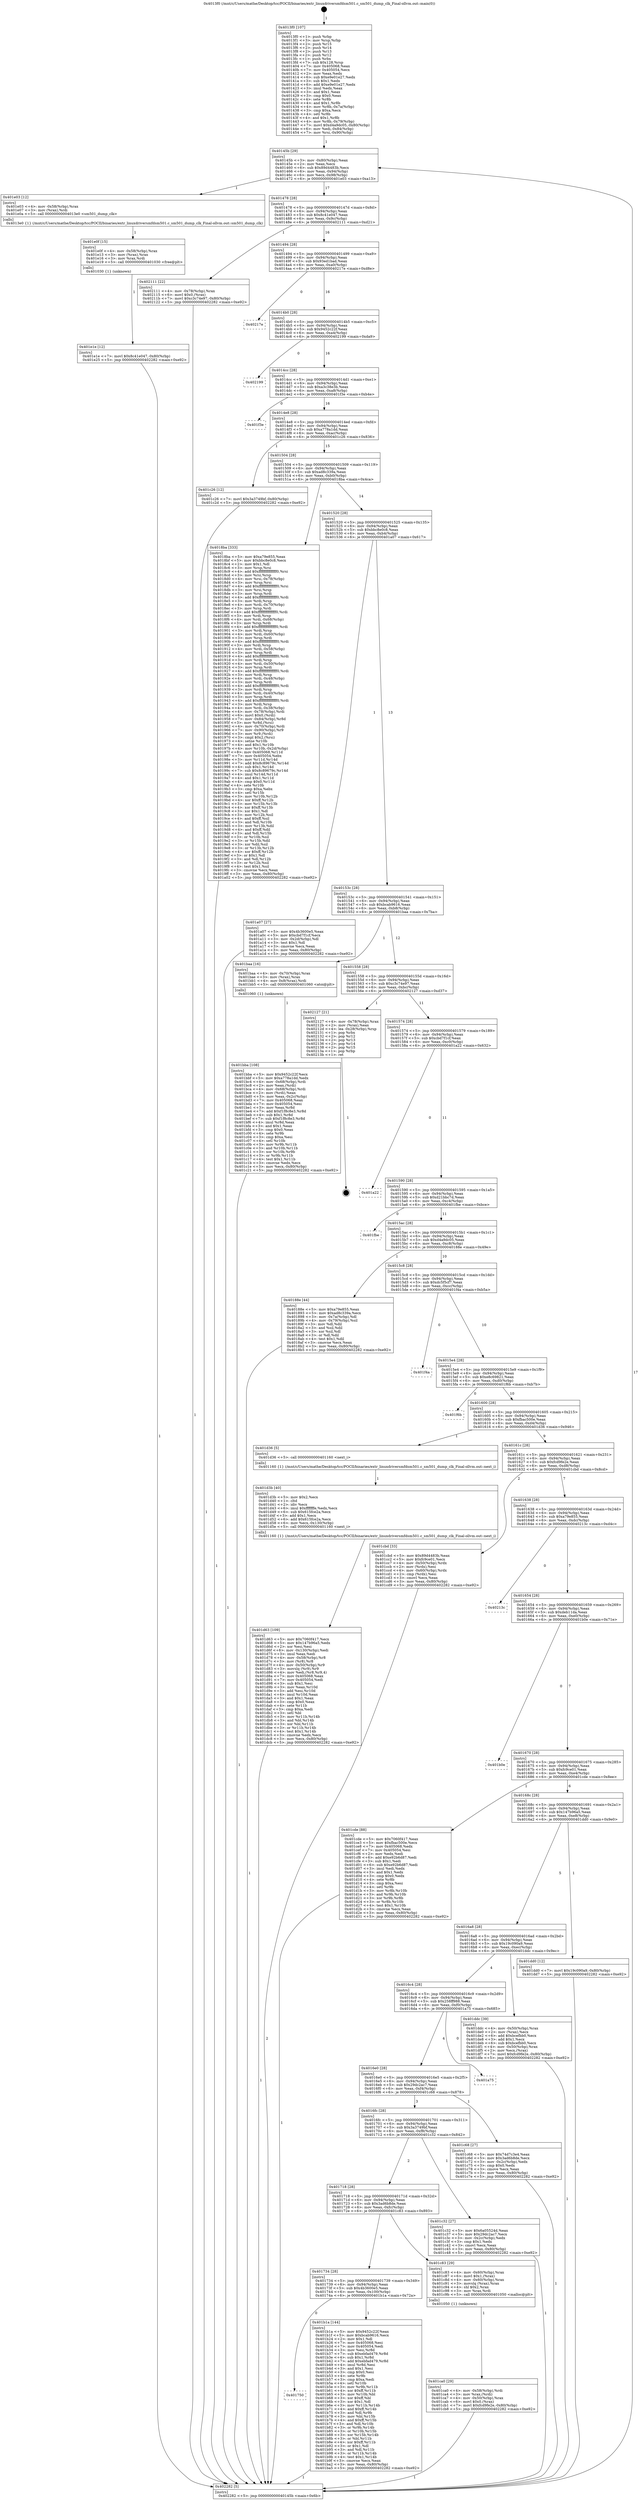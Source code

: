 digraph "0x4013f0" {
  label = "0x4013f0 (/mnt/c/Users/mathe/Desktop/tcc/POCII/binaries/extr_linuxdriversmfdsm501.c_sm501_dump_clk_Final-ollvm.out::main(0))"
  labelloc = "t"
  node[shape=record]

  Entry [label="",width=0.3,height=0.3,shape=circle,fillcolor=black,style=filled]
  "0x40145b" [label="{
     0x40145b [29]\l
     | [instrs]\l
     &nbsp;&nbsp;0x40145b \<+3\>: mov -0x80(%rbp),%eax\l
     &nbsp;&nbsp;0x40145e \<+2\>: mov %eax,%ecx\l
     &nbsp;&nbsp;0x401460 \<+6\>: sub $0x89d4483b,%ecx\l
     &nbsp;&nbsp;0x401466 \<+6\>: mov %eax,-0x94(%rbp)\l
     &nbsp;&nbsp;0x40146c \<+6\>: mov %ecx,-0x98(%rbp)\l
     &nbsp;&nbsp;0x401472 \<+6\>: je 0000000000401e03 \<main+0xa13\>\l
  }"]
  "0x401e03" [label="{
     0x401e03 [12]\l
     | [instrs]\l
     &nbsp;&nbsp;0x401e03 \<+4\>: mov -0x58(%rbp),%rax\l
     &nbsp;&nbsp;0x401e07 \<+3\>: mov (%rax),%rdi\l
     &nbsp;&nbsp;0x401e0a \<+5\>: call 00000000004013e0 \<sm501_dump_clk\>\l
     | [calls]\l
     &nbsp;&nbsp;0x4013e0 \{1\} (/mnt/c/Users/mathe/Desktop/tcc/POCII/binaries/extr_linuxdriversmfdsm501.c_sm501_dump_clk_Final-ollvm.out::sm501_dump_clk)\l
  }"]
  "0x401478" [label="{
     0x401478 [28]\l
     | [instrs]\l
     &nbsp;&nbsp;0x401478 \<+5\>: jmp 000000000040147d \<main+0x8d\>\l
     &nbsp;&nbsp;0x40147d \<+6\>: mov -0x94(%rbp),%eax\l
     &nbsp;&nbsp;0x401483 \<+5\>: sub $0x8c41e047,%eax\l
     &nbsp;&nbsp;0x401488 \<+6\>: mov %eax,-0x9c(%rbp)\l
     &nbsp;&nbsp;0x40148e \<+6\>: je 0000000000402111 \<main+0xd21\>\l
  }"]
  Exit [label="",width=0.3,height=0.3,shape=circle,fillcolor=black,style=filled,peripheries=2]
  "0x402111" [label="{
     0x402111 [22]\l
     | [instrs]\l
     &nbsp;&nbsp;0x402111 \<+4\>: mov -0x78(%rbp),%rax\l
     &nbsp;&nbsp;0x402115 \<+6\>: movl $0x0,(%rax)\l
     &nbsp;&nbsp;0x40211b \<+7\>: movl $0xc3c74e97,-0x80(%rbp)\l
     &nbsp;&nbsp;0x402122 \<+5\>: jmp 0000000000402282 \<main+0xe92\>\l
  }"]
  "0x401494" [label="{
     0x401494 [28]\l
     | [instrs]\l
     &nbsp;&nbsp;0x401494 \<+5\>: jmp 0000000000401499 \<main+0xa9\>\l
     &nbsp;&nbsp;0x401499 \<+6\>: mov -0x94(%rbp),%eax\l
     &nbsp;&nbsp;0x40149f \<+5\>: sub $0x93ed1bad,%eax\l
     &nbsp;&nbsp;0x4014a4 \<+6\>: mov %eax,-0xa0(%rbp)\l
     &nbsp;&nbsp;0x4014aa \<+6\>: je 000000000040217e \<main+0xd8e\>\l
  }"]
  "0x401e1e" [label="{
     0x401e1e [12]\l
     | [instrs]\l
     &nbsp;&nbsp;0x401e1e \<+7\>: movl $0x8c41e047,-0x80(%rbp)\l
     &nbsp;&nbsp;0x401e25 \<+5\>: jmp 0000000000402282 \<main+0xe92\>\l
  }"]
  "0x40217e" [label="{
     0x40217e\l
  }", style=dashed]
  "0x4014b0" [label="{
     0x4014b0 [28]\l
     | [instrs]\l
     &nbsp;&nbsp;0x4014b0 \<+5\>: jmp 00000000004014b5 \<main+0xc5\>\l
     &nbsp;&nbsp;0x4014b5 \<+6\>: mov -0x94(%rbp),%eax\l
     &nbsp;&nbsp;0x4014bb \<+5\>: sub $0x9452c22f,%eax\l
     &nbsp;&nbsp;0x4014c0 \<+6\>: mov %eax,-0xa4(%rbp)\l
     &nbsp;&nbsp;0x4014c6 \<+6\>: je 0000000000402199 \<main+0xda9\>\l
  }"]
  "0x401e0f" [label="{
     0x401e0f [15]\l
     | [instrs]\l
     &nbsp;&nbsp;0x401e0f \<+4\>: mov -0x58(%rbp),%rax\l
     &nbsp;&nbsp;0x401e13 \<+3\>: mov (%rax),%rax\l
     &nbsp;&nbsp;0x401e16 \<+3\>: mov %rax,%rdi\l
     &nbsp;&nbsp;0x401e19 \<+5\>: call 0000000000401030 \<free@plt\>\l
     | [calls]\l
     &nbsp;&nbsp;0x401030 \{1\} (unknown)\l
  }"]
  "0x402199" [label="{
     0x402199\l
  }", style=dashed]
  "0x4014cc" [label="{
     0x4014cc [28]\l
     | [instrs]\l
     &nbsp;&nbsp;0x4014cc \<+5\>: jmp 00000000004014d1 \<main+0xe1\>\l
     &nbsp;&nbsp;0x4014d1 \<+6\>: mov -0x94(%rbp),%eax\l
     &nbsp;&nbsp;0x4014d7 \<+5\>: sub $0xa3c38e3b,%eax\l
     &nbsp;&nbsp;0x4014dc \<+6\>: mov %eax,-0xa8(%rbp)\l
     &nbsp;&nbsp;0x4014e2 \<+6\>: je 0000000000401f3e \<main+0xb4e\>\l
  }"]
  "0x401d63" [label="{
     0x401d63 [109]\l
     | [instrs]\l
     &nbsp;&nbsp;0x401d63 \<+5\>: mov $0x7060f417,%ecx\l
     &nbsp;&nbsp;0x401d68 \<+5\>: mov $0x147b96a5,%edx\l
     &nbsp;&nbsp;0x401d6d \<+2\>: xor %esi,%esi\l
     &nbsp;&nbsp;0x401d6f \<+6\>: mov -0x130(%rbp),%edi\l
     &nbsp;&nbsp;0x401d75 \<+3\>: imul %eax,%edi\l
     &nbsp;&nbsp;0x401d78 \<+4\>: mov -0x58(%rbp),%r8\l
     &nbsp;&nbsp;0x401d7c \<+3\>: mov (%r8),%r8\l
     &nbsp;&nbsp;0x401d7f \<+4\>: mov -0x50(%rbp),%r9\l
     &nbsp;&nbsp;0x401d83 \<+3\>: movslq (%r9),%r9\l
     &nbsp;&nbsp;0x401d86 \<+4\>: mov %edi,(%r8,%r9,4)\l
     &nbsp;&nbsp;0x401d8a \<+7\>: mov 0x405068,%eax\l
     &nbsp;&nbsp;0x401d91 \<+7\>: mov 0x405054,%edi\l
     &nbsp;&nbsp;0x401d98 \<+3\>: sub $0x1,%esi\l
     &nbsp;&nbsp;0x401d9b \<+3\>: mov %eax,%r10d\l
     &nbsp;&nbsp;0x401d9e \<+3\>: add %esi,%r10d\l
     &nbsp;&nbsp;0x401da1 \<+4\>: imul %r10d,%eax\l
     &nbsp;&nbsp;0x401da5 \<+3\>: and $0x1,%eax\l
     &nbsp;&nbsp;0x401da8 \<+3\>: cmp $0x0,%eax\l
     &nbsp;&nbsp;0x401dab \<+4\>: sete %r11b\l
     &nbsp;&nbsp;0x401daf \<+3\>: cmp $0xa,%edi\l
     &nbsp;&nbsp;0x401db2 \<+3\>: setl %bl\l
     &nbsp;&nbsp;0x401db5 \<+3\>: mov %r11b,%r14b\l
     &nbsp;&nbsp;0x401db8 \<+3\>: and %bl,%r14b\l
     &nbsp;&nbsp;0x401dbb \<+3\>: xor %bl,%r11b\l
     &nbsp;&nbsp;0x401dbe \<+3\>: or %r11b,%r14b\l
     &nbsp;&nbsp;0x401dc1 \<+4\>: test $0x1,%r14b\l
     &nbsp;&nbsp;0x401dc5 \<+3\>: cmovne %edx,%ecx\l
     &nbsp;&nbsp;0x401dc8 \<+3\>: mov %ecx,-0x80(%rbp)\l
     &nbsp;&nbsp;0x401dcb \<+5\>: jmp 0000000000402282 \<main+0xe92\>\l
  }"]
  "0x401f3e" [label="{
     0x401f3e\l
  }", style=dashed]
  "0x4014e8" [label="{
     0x4014e8 [28]\l
     | [instrs]\l
     &nbsp;&nbsp;0x4014e8 \<+5\>: jmp 00000000004014ed \<main+0xfd\>\l
     &nbsp;&nbsp;0x4014ed \<+6\>: mov -0x94(%rbp),%eax\l
     &nbsp;&nbsp;0x4014f3 \<+5\>: sub $0xa778a1dd,%eax\l
     &nbsp;&nbsp;0x4014f8 \<+6\>: mov %eax,-0xac(%rbp)\l
     &nbsp;&nbsp;0x4014fe \<+6\>: je 0000000000401c26 \<main+0x836\>\l
  }"]
  "0x401d3b" [label="{
     0x401d3b [40]\l
     | [instrs]\l
     &nbsp;&nbsp;0x401d3b \<+5\>: mov $0x2,%ecx\l
     &nbsp;&nbsp;0x401d40 \<+1\>: cltd\l
     &nbsp;&nbsp;0x401d41 \<+2\>: idiv %ecx\l
     &nbsp;&nbsp;0x401d43 \<+6\>: imul $0xfffffffe,%edx,%ecx\l
     &nbsp;&nbsp;0x401d49 \<+6\>: sub $0x615fce2a,%ecx\l
     &nbsp;&nbsp;0x401d4f \<+3\>: add $0x1,%ecx\l
     &nbsp;&nbsp;0x401d52 \<+6\>: add $0x615fce2a,%ecx\l
     &nbsp;&nbsp;0x401d58 \<+6\>: mov %ecx,-0x130(%rbp)\l
     &nbsp;&nbsp;0x401d5e \<+5\>: call 0000000000401160 \<next_i\>\l
     | [calls]\l
     &nbsp;&nbsp;0x401160 \{1\} (/mnt/c/Users/mathe/Desktop/tcc/POCII/binaries/extr_linuxdriversmfdsm501.c_sm501_dump_clk_Final-ollvm.out::next_i)\l
  }"]
  "0x401c26" [label="{
     0x401c26 [12]\l
     | [instrs]\l
     &nbsp;&nbsp;0x401c26 \<+7\>: movl $0x3a3749bf,-0x80(%rbp)\l
     &nbsp;&nbsp;0x401c2d \<+5\>: jmp 0000000000402282 \<main+0xe92\>\l
  }"]
  "0x401504" [label="{
     0x401504 [28]\l
     | [instrs]\l
     &nbsp;&nbsp;0x401504 \<+5\>: jmp 0000000000401509 \<main+0x119\>\l
     &nbsp;&nbsp;0x401509 \<+6\>: mov -0x94(%rbp),%eax\l
     &nbsp;&nbsp;0x40150f \<+5\>: sub $0xad8c339a,%eax\l
     &nbsp;&nbsp;0x401514 \<+6\>: mov %eax,-0xb0(%rbp)\l
     &nbsp;&nbsp;0x40151a \<+6\>: je 00000000004018ba \<main+0x4ca\>\l
  }"]
  "0x401ca0" [label="{
     0x401ca0 [29]\l
     | [instrs]\l
     &nbsp;&nbsp;0x401ca0 \<+4\>: mov -0x58(%rbp),%rdi\l
     &nbsp;&nbsp;0x401ca4 \<+3\>: mov %rax,(%rdi)\l
     &nbsp;&nbsp;0x401ca7 \<+4\>: mov -0x50(%rbp),%rax\l
     &nbsp;&nbsp;0x401cab \<+6\>: movl $0x0,(%rax)\l
     &nbsp;&nbsp;0x401cb1 \<+7\>: movl $0xfcd9fe2e,-0x80(%rbp)\l
     &nbsp;&nbsp;0x401cb8 \<+5\>: jmp 0000000000402282 \<main+0xe92\>\l
  }"]
  "0x4018ba" [label="{
     0x4018ba [333]\l
     | [instrs]\l
     &nbsp;&nbsp;0x4018ba \<+5\>: mov $0xa79e855,%eax\l
     &nbsp;&nbsp;0x4018bf \<+5\>: mov $0xbbc8e0c8,%ecx\l
     &nbsp;&nbsp;0x4018c4 \<+2\>: mov $0x1,%dl\l
     &nbsp;&nbsp;0x4018c6 \<+3\>: mov %rsp,%rsi\l
     &nbsp;&nbsp;0x4018c9 \<+4\>: add $0xfffffffffffffff0,%rsi\l
     &nbsp;&nbsp;0x4018cd \<+3\>: mov %rsi,%rsp\l
     &nbsp;&nbsp;0x4018d0 \<+4\>: mov %rsi,-0x78(%rbp)\l
     &nbsp;&nbsp;0x4018d4 \<+3\>: mov %rsp,%rsi\l
     &nbsp;&nbsp;0x4018d7 \<+4\>: add $0xfffffffffffffff0,%rsi\l
     &nbsp;&nbsp;0x4018db \<+3\>: mov %rsi,%rsp\l
     &nbsp;&nbsp;0x4018de \<+3\>: mov %rsp,%rdi\l
     &nbsp;&nbsp;0x4018e1 \<+4\>: add $0xfffffffffffffff0,%rdi\l
     &nbsp;&nbsp;0x4018e5 \<+3\>: mov %rdi,%rsp\l
     &nbsp;&nbsp;0x4018e8 \<+4\>: mov %rdi,-0x70(%rbp)\l
     &nbsp;&nbsp;0x4018ec \<+3\>: mov %rsp,%rdi\l
     &nbsp;&nbsp;0x4018ef \<+4\>: add $0xfffffffffffffff0,%rdi\l
     &nbsp;&nbsp;0x4018f3 \<+3\>: mov %rdi,%rsp\l
     &nbsp;&nbsp;0x4018f6 \<+4\>: mov %rdi,-0x68(%rbp)\l
     &nbsp;&nbsp;0x4018fa \<+3\>: mov %rsp,%rdi\l
     &nbsp;&nbsp;0x4018fd \<+4\>: add $0xfffffffffffffff0,%rdi\l
     &nbsp;&nbsp;0x401901 \<+3\>: mov %rdi,%rsp\l
     &nbsp;&nbsp;0x401904 \<+4\>: mov %rdi,-0x60(%rbp)\l
     &nbsp;&nbsp;0x401908 \<+3\>: mov %rsp,%rdi\l
     &nbsp;&nbsp;0x40190b \<+4\>: add $0xfffffffffffffff0,%rdi\l
     &nbsp;&nbsp;0x40190f \<+3\>: mov %rdi,%rsp\l
     &nbsp;&nbsp;0x401912 \<+4\>: mov %rdi,-0x58(%rbp)\l
     &nbsp;&nbsp;0x401916 \<+3\>: mov %rsp,%rdi\l
     &nbsp;&nbsp;0x401919 \<+4\>: add $0xfffffffffffffff0,%rdi\l
     &nbsp;&nbsp;0x40191d \<+3\>: mov %rdi,%rsp\l
     &nbsp;&nbsp;0x401920 \<+4\>: mov %rdi,-0x50(%rbp)\l
     &nbsp;&nbsp;0x401924 \<+3\>: mov %rsp,%rdi\l
     &nbsp;&nbsp;0x401927 \<+4\>: add $0xfffffffffffffff0,%rdi\l
     &nbsp;&nbsp;0x40192b \<+3\>: mov %rdi,%rsp\l
     &nbsp;&nbsp;0x40192e \<+4\>: mov %rdi,-0x48(%rbp)\l
     &nbsp;&nbsp;0x401932 \<+3\>: mov %rsp,%rdi\l
     &nbsp;&nbsp;0x401935 \<+4\>: add $0xfffffffffffffff0,%rdi\l
     &nbsp;&nbsp;0x401939 \<+3\>: mov %rdi,%rsp\l
     &nbsp;&nbsp;0x40193c \<+4\>: mov %rdi,-0x40(%rbp)\l
     &nbsp;&nbsp;0x401940 \<+3\>: mov %rsp,%rdi\l
     &nbsp;&nbsp;0x401943 \<+4\>: add $0xfffffffffffffff0,%rdi\l
     &nbsp;&nbsp;0x401947 \<+3\>: mov %rdi,%rsp\l
     &nbsp;&nbsp;0x40194a \<+4\>: mov %rdi,-0x38(%rbp)\l
     &nbsp;&nbsp;0x40194e \<+4\>: mov -0x78(%rbp),%rdi\l
     &nbsp;&nbsp;0x401952 \<+6\>: movl $0x0,(%rdi)\l
     &nbsp;&nbsp;0x401958 \<+7\>: mov -0x84(%rbp),%r8d\l
     &nbsp;&nbsp;0x40195f \<+3\>: mov %r8d,(%rsi)\l
     &nbsp;&nbsp;0x401962 \<+4\>: mov -0x70(%rbp),%rdi\l
     &nbsp;&nbsp;0x401966 \<+7\>: mov -0x90(%rbp),%r9\l
     &nbsp;&nbsp;0x40196d \<+3\>: mov %r9,(%rdi)\l
     &nbsp;&nbsp;0x401970 \<+3\>: cmpl $0x2,(%rsi)\l
     &nbsp;&nbsp;0x401973 \<+4\>: setne %r10b\l
     &nbsp;&nbsp;0x401977 \<+4\>: and $0x1,%r10b\l
     &nbsp;&nbsp;0x40197b \<+4\>: mov %r10b,-0x2d(%rbp)\l
     &nbsp;&nbsp;0x40197f \<+8\>: mov 0x405068,%r11d\l
     &nbsp;&nbsp;0x401987 \<+7\>: mov 0x405054,%ebx\l
     &nbsp;&nbsp;0x40198e \<+3\>: mov %r11d,%r14d\l
     &nbsp;&nbsp;0x401991 \<+7\>: add $0x8c89679c,%r14d\l
     &nbsp;&nbsp;0x401998 \<+4\>: sub $0x1,%r14d\l
     &nbsp;&nbsp;0x40199c \<+7\>: sub $0x8c89679c,%r14d\l
     &nbsp;&nbsp;0x4019a3 \<+4\>: imul %r14d,%r11d\l
     &nbsp;&nbsp;0x4019a7 \<+4\>: and $0x1,%r11d\l
     &nbsp;&nbsp;0x4019ab \<+4\>: cmp $0x0,%r11d\l
     &nbsp;&nbsp;0x4019af \<+4\>: sete %r10b\l
     &nbsp;&nbsp;0x4019b3 \<+3\>: cmp $0xa,%ebx\l
     &nbsp;&nbsp;0x4019b6 \<+4\>: setl %r15b\l
     &nbsp;&nbsp;0x4019ba \<+3\>: mov %r10b,%r12b\l
     &nbsp;&nbsp;0x4019bd \<+4\>: xor $0xff,%r12b\l
     &nbsp;&nbsp;0x4019c1 \<+3\>: mov %r15b,%r13b\l
     &nbsp;&nbsp;0x4019c4 \<+4\>: xor $0xff,%r13b\l
     &nbsp;&nbsp;0x4019c8 \<+3\>: xor $0x1,%dl\l
     &nbsp;&nbsp;0x4019cb \<+3\>: mov %r12b,%sil\l
     &nbsp;&nbsp;0x4019ce \<+4\>: and $0xff,%sil\l
     &nbsp;&nbsp;0x4019d2 \<+3\>: and %dl,%r10b\l
     &nbsp;&nbsp;0x4019d5 \<+3\>: mov %r13b,%dil\l
     &nbsp;&nbsp;0x4019d8 \<+4\>: and $0xff,%dil\l
     &nbsp;&nbsp;0x4019dc \<+3\>: and %dl,%r15b\l
     &nbsp;&nbsp;0x4019df \<+3\>: or %r10b,%sil\l
     &nbsp;&nbsp;0x4019e2 \<+3\>: or %r15b,%dil\l
     &nbsp;&nbsp;0x4019e5 \<+3\>: xor %dil,%sil\l
     &nbsp;&nbsp;0x4019e8 \<+3\>: or %r13b,%r12b\l
     &nbsp;&nbsp;0x4019eb \<+4\>: xor $0xff,%r12b\l
     &nbsp;&nbsp;0x4019ef \<+3\>: or $0x1,%dl\l
     &nbsp;&nbsp;0x4019f2 \<+3\>: and %dl,%r12b\l
     &nbsp;&nbsp;0x4019f5 \<+3\>: or %r12b,%sil\l
     &nbsp;&nbsp;0x4019f8 \<+4\>: test $0x1,%sil\l
     &nbsp;&nbsp;0x4019fc \<+3\>: cmovne %ecx,%eax\l
     &nbsp;&nbsp;0x4019ff \<+3\>: mov %eax,-0x80(%rbp)\l
     &nbsp;&nbsp;0x401a02 \<+5\>: jmp 0000000000402282 \<main+0xe92\>\l
  }"]
  "0x401520" [label="{
     0x401520 [28]\l
     | [instrs]\l
     &nbsp;&nbsp;0x401520 \<+5\>: jmp 0000000000401525 \<main+0x135\>\l
     &nbsp;&nbsp;0x401525 \<+6\>: mov -0x94(%rbp),%eax\l
     &nbsp;&nbsp;0x40152b \<+5\>: sub $0xbbc8e0c8,%eax\l
     &nbsp;&nbsp;0x401530 \<+6\>: mov %eax,-0xb4(%rbp)\l
     &nbsp;&nbsp;0x401536 \<+6\>: je 0000000000401a07 \<main+0x617\>\l
  }"]
  "0x401bba" [label="{
     0x401bba [108]\l
     | [instrs]\l
     &nbsp;&nbsp;0x401bba \<+5\>: mov $0x9452c22f,%ecx\l
     &nbsp;&nbsp;0x401bbf \<+5\>: mov $0xa778a1dd,%edx\l
     &nbsp;&nbsp;0x401bc4 \<+4\>: mov -0x68(%rbp),%rdi\l
     &nbsp;&nbsp;0x401bc8 \<+2\>: mov %eax,(%rdi)\l
     &nbsp;&nbsp;0x401bca \<+4\>: mov -0x68(%rbp),%rdi\l
     &nbsp;&nbsp;0x401bce \<+2\>: mov (%rdi),%eax\l
     &nbsp;&nbsp;0x401bd0 \<+3\>: mov %eax,-0x2c(%rbp)\l
     &nbsp;&nbsp;0x401bd3 \<+7\>: mov 0x405068,%eax\l
     &nbsp;&nbsp;0x401bda \<+7\>: mov 0x405054,%esi\l
     &nbsp;&nbsp;0x401be1 \<+3\>: mov %eax,%r8d\l
     &nbsp;&nbsp;0x401be4 \<+7\>: add $0xf1f8c8e3,%r8d\l
     &nbsp;&nbsp;0x401beb \<+4\>: sub $0x1,%r8d\l
     &nbsp;&nbsp;0x401bef \<+7\>: sub $0xf1f8c8e3,%r8d\l
     &nbsp;&nbsp;0x401bf6 \<+4\>: imul %r8d,%eax\l
     &nbsp;&nbsp;0x401bfa \<+3\>: and $0x1,%eax\l
     &nbsp;&nbsp;0x401bfd \<+3\>: cmp $0x0,%eax\l
     &nbsp;&nbsp;0x401c00 \<+4\>: sete %r9b\l
     &nbsp;&nbsp;0x401c04 \<+3\>: cmp $0xa,%esi\l
     &nbsp;&nbsp;0x401c07 \<+4\>: setl %r10b\l
     &nbsp;&nbsp;0x401c0b \<+3\>: mov %r9b,%r11b\l
     &nbsp;&nbsp;0x401c0e \<+3\>: and %r10b,%r11b\l
     &nbsp;&nbsp;0x401c11 \<+3\>: xor %r10b,%r9b\l
     &nbsp;&nbsp;0x401c14 \<+3\>: or %r9b,%r11b\l
     &nbsp;&nbsp;0x401c17 \<+4\>: test $0x1,%r11b\l
     &nbsp;&nbsp;0x401c1b \<+3\>: cmovne %edx,%ecx\l
     &nbsp;&nbsp;0x401c1e \<+3\>: mov %ecx,-0x80(%rbp)\l
     &nbsp;&nbsp;0x401c21 \<+5\>: jmp 0000000000402282 \<main+0xe92\>\l
  }"]
  "0x401a07" [label="{
     0x401a07 [27]\l
     | [instrs]\l
     &nbsp;&nbsp;0x401a07 \<+5\>: mov $0x4b3600e5,%eax\l
     &nbsp;&nbsp;0x401a0c \<+5\>: mov $0xcbd7f1cf,%ecx\l
     &nbsp;&nbsp;0x401a11 \<+3\>: mov -0x2d(%rbp),%dl\l
     &nbsp;&nbsp;0x401a14 \<+3\>: test $0x1,%dl\l
     &nbsp;&nbsp;0x401a17 \<+3\>: cmovne %ecx,%eax\l
     &nbsp;&nbsp;0x401a1a \<+3\>: mov %eax,-0x80(%rbp)\l
     &nbsp;&nbsp;0x401a1d \<+5\>: jmp 0000000000402282 \<main+0xe92\>\l
  }"]
  "0x40153c" [label="{
     0x40153c [28]\l
     | [instrs]\l
     &nbsp;&nbsp;0x40153c \<+5\>: jmp 0000000000401541 \<main+0x151\>\l
     &nbsp;&nbsp;0x401541 \<+6\>: mov -0x94(%rbp),%eax\l
     &nbsp;&nbsp;0x401547 \<+5\>: sub $0xbcab9616,%eax\l
     &nbsp;&nbsp;0x40154c \<+6\>: mov %eax,-0xb8(%rbp)\l
     &nbsp;&nbsp;0x401552 \<+6\>: je 0000000000401baa \<main+0x7ba\>\l
  }"]
  "0x401750" [label="{
     0x401750\l
  }", style=dashed]
  "0x401baa" [label="{
     0x401baa [16]\l
     | [instrs]\l
     &nbsp;&nbsp;0x401baa \<+4\>: mov -0x70(%rbp),%rax\l
     &nbsp;&nbsp;0x401bae \<+3\>: mov (%rax),%rax\l
     &nbsp;&nbsp;0x401bb1 \<+4\>: mov 0x8(%rax),%rdi\l
     &nbsp;&nbsp;0x401bb5 \<+5\>: call 0000000000401060 \<atoi@plt\>\l
     | [calls]\l
     &nbsp;&nbsp;0x401060 \{1\} (unknown)\l
  }"]
  "0x401558" [label="{
     0x401558 [28]\l
     | [instrs]\l
     &nbsp;&nbsp;0x401558 \<+5\>: jmp 000000000040155d \<main+0x16d\>\l
     &nbsp;&nbsp;0x40155d \<+6\>: mov -0x94(%rbp),%eax\l
     &nbsp;&nbsp;0x401563 \<+5\>: sub $0xc3c74e97,%eax\l
     &nbsp;&nbsp;0x401568 \<+6\>: mov %eax,-0xbc(%rbp)\l
     &nbsp;&nbsp;0x40156e \<+6\>: je 0000000000402127 \<main+0xd37\>\l
  }"]
  "0x401b1a" [label="{
     0x401b1a [144]\l
     | [instrs]\l
     &nbsp;&nbsp;0x401b1a \<+5\>: mov $0x9452c22f,%eax\l
     &nbsp;&nbsp;0x401b1f \<+5\>: mov $0xbcab9616,%ecx\l
     &nbsp;&nbsp;0x401b24 \<+2\>: mov $0x1,%dl\l
     &nbsp;&nbsp;0x401b26 \<+7\>: mov 0x405068,%esi\l
     &nbsp;&nbsp;0x401b2d \<+7\>: mov 0x405054,%edi\l
     &nbsp;&nbsp;0x401b34 \<+3\>: mov %esi,%r8d\l
     &nbsp;&nbsp;0x401b37 \<+7\>: sub $0xebfad479,%r8d\l
     &nbsp;&nbsp;0x401b3e \<+4\>: sub $0x1,%r8d\l
     &nbsp;&nbsp;0x401b42 \<+7\>: add $0xebfad479,%r8d\l
     &nbsp;&nbsp;0x401b49 \<+4\>: imul %r8d,%esi\l
     &nbsp;&nbsp;0x401b4d \<+3\>: and $0x1,%esi\l
     &nbsp;&nbsp;0x401b50 \<+3\>: cmp $0x0,%esi\l
     &nbsp;&nbsp;0x401b53 \<+4\>: sete %r9b\l
     &nbsp;&nbsp;0x401b57 \<+3\>: cmp $0xa,%edi\l
     &nbsp;&nbsp;0x401b5a \<+4\>: setl %r10b\l
     &nbsp;&nbsp;0x401b5e \<+3\>: mov %r9b,%r11b\l
     &nbsp;&nbsp;0x401b61 \<+4\>: xor $0xff,%r11b\l
     &nbsp;&nbsp;0x401b65 \<+3\>: mov %r10b,%bl\l
     &nbsp;&nbsp;0x401b68 \<+3\>: xor $0xff,%bl\l
     &nbsp;&nbsp;0x401b6b \<+3\>: xor $0x1,%dl\l
     &nbsp;&nbsp;0x401b6e \<+3\>: mov %r11b,%r14b\l
     &nbsp;&nbsp;0x401b71 \<+4\>: and $0xff,%r14b\l
     &nbsp;&nbsp;0x401b75 \<+3\>: and %dl,%r9b\l
     &nbsp;&nbsp;0x401b78 \<+3\>: mov %bl,%r15b\l
     &nbsp;&nbsp;0x401b7b \<+4\>: and $0xff,%r15b\l
     &nbsp;&nbsp;0x401b7f \<+3\>: and %dl,%r10b\l
     &nbsp;&nbsp;0x401b82 \<+3\>: or %r9b,%r14b\l
     &nbsp;&nbsp;0x401b85 \<+3\>: or %r10b,%r15b\l
     &nbsp;&nbsp;0x401b88 \<+3\>: xor %r15b,%r14b\l
     &nbsp;&nbsp;0x401b8b \<+3\>: or %bl,%r11b\l
     &nbsp;&nbsp;0x401b8e \<+4\>: xor $0xff,%r11b\l
     &nbsp;&nbsp;0x401b92 \<+3\>: or $0x1,%dl\l
     &nbsp;&nbsp;0x401b95 \<+3\>: and %dl,%r11b\l
     &nbsp;&nbsp;0x401b98 \<+3\>: or %r11b,%r14b\l
     &nbsp;&nbsp;0x401b9b \<+4\>: test $0x1,%r14b\l
     &nbsp;&nbsp;0x401b9f \<+3\>: cmovne %ecx,%eax\l
     &nbsp;&nbsp;0x401ba2 \<+3\>: mov %eax,-0x80(%rbp)\l
     &nbsp;&nbsp;0x401ba5 \<+5\>: jmp 0000000000402282 \<main+0xe92\>\l
  }"]
  "0x402127" [label="{
     0x402127 [21]\l
     | [instrs]\l
     &nbsp;&nbsp;0x402127 \<+4\>: mov -0x78(%rbp),%rax\l
     &nbsp;&nbsp;0x40212b \<+2\>: mov (%rax),%eax\l
     &nbsp;&nbsp;0x40212d \<+4\>: lea -0x28(%rbp),%rsp\l
     &nbsp;&nbsp;0x402131 \<+1\>: pop %rbx\l
     &nbsp;&nbsp;0x402132 \<+2\>: pop %r12\l
     &nbsp;&nbsp;0x402134 \<+2\>: pop %r13\l
     &nbsp;&nbsp;0x402136 \<+2\>: pop %r14\l
     &nbsp;&nbsp;0x402138 \<+2\>: pop %r15\l
     &nbsp;&nbsp;0x40213a \<+1\>: pop %rbp\l
     &nbsp;&nbsp;0x40213b \<+1\>: ret\l
  }"]
  "0x401574" [label="{
     0x401574 [28]\l
     | [instrs]\l
     &nbsp;&nbsp;0x401574 \<+5\>: jmp 0000000000401579 \<main+0x189\>\l
     &nbsp;&nbsp;0x401579 \<+6\>: mov -0x94(%rbp),%eax\l
     &nbsp;&nbsp;0x40157f \<+5\>: sub $0xcbd7f1cf,%eax\l
     &nbsp;&nbsp;0x401584 \<+6\>: mov %eax,-0xc0(%rbp)\l
     &nbsp;&nbsp;0x40158a \<+6\>: je 0000000000401a22 \<main+0x632\>\l
  }"]
  "0x401734" [label="{
     0x401734 [28]\l
     | [instrs]\l
     &nbsp;&nbsp;0x401734 \<+5\>: jmp 0000000000401739 \<main+0x349\>\l
     &nbsp;&nbsp;0x401739 \<+6\>: mov -0x94(%rbp),%eax\l
     &nbsp;&nbsp;0x40173f \<+5\>: sub $0x4b3600e5,%eax\l
     &nbsp;&nbsp;0x401744 \<+6\>: mov %eax,-0x100(%rbp)\l
     &nbsp;&nbsp;0x40174a \<+6\>: je 0000000000401b1a \<main+0x72a\>\l
  }"]
  "0x401a22" [label="{
     0x401a22\l
  }", style=dashed]
  "0x401590" [label="{
     0x401590 [28]\l
     | [instrs]\l
     &nbsp;&nbsp;0x401590 \<+5\>: jmp 0000000000401595 \<main+0x1a5\>\l
     &nbsp;&nbsp;0x401595 \<+6\>: mov -0x94(%rbp),%eax\l
     &nbsp;&nbsp;0x40159b \<+5\>: sub $0xd21bbc7d,%eax\l
     &nbsp;&nbsp;0x4015a0 \<+6\>: mov %eax,-0xc4(%rbp)\l
     &nbsp;&nbsp;0x4015a6 \<+6\>: je 0000000000401fbe \<main+0xbce\>\l
  }"]
  "0x401c83" [label="{
     0x401c83 [29]\l
     | [instrs]\l
     &nbsp;&nbsp;0x401c83 \<+4\>: mov -0x60(%rbp),%rax\l
     &nbsp;&nbsp;0x401c87 \<+6\>: movl $0x1,(%rax)\l
     &nbsp;&nbsp;0x401c8d \<+4\>: mov -0x60(%rbp),%rax\l
     &nbsp;&nbsp;0x401c91 \<+3\>: movslq (%rax),%rax\l
     &nbsp;&nbsp;0x401c94 \<+4\>: shl $0x2,%rax\l
     &nbsp;&nbsp;0x401c98 \<+3\>: mov %rax,%rdi\l
     &nbsp;&nbsp;0x401c9b \<+5\>: call 0000000000401050 \<malloc@plt\>\l
     | [calls]\l
     &nbsp;&nbsp;0x401050 \{1\} (unknown)\l
  }"]
  "0x401fbe" [label="{
     0x401fbe\l
  }", style=dashed]
  "0x4015ac" [label="{
     0x4015ac [28]\l
     | [instrs]\l
     &nbsp;&nbsp;0x4015ac \<+5\>: jmp 00000000004015b1 \<main+0x1c1\>\l
     &nbsp;&nbsp;0x4015b1 \<+6\>: mov -0x94(%rbp),%eax\l
     &nbsp;&nbsp;0x4015b7 \<+5\>: sub $0xd4a9dc05,%eax\l
     &nbsp;&nbsp;0x4015bc \<+6\>: mov %eax,-0xc8(%rbp)\l
     &nbsp;&nbsp;0x4015c2 \<+6\>: je 000000000040188e \<main+0x49e\>\l
  }"]
  "0x401718" [label="{
     0x401718 [28]\l
     | [instrs]\l
     &nbsp;&nbsp;0x401718 \<+5\>: jmp 000000000040171d \<main+0x32d\>\l
     &nbsp;&nbsp;0x40171d \<+6\>: mov -0x94(%rbp),%eax\l
     &nbsp;&nbsp;0x401723 \<+5\>: sub $0x3ad6b8de,%eax\l
     &nbsp;&nbsp;0x401728 \<+6\>: mov %eax,-0xfc(%rbp)\l
     &nbsp;&nbsp;0x40172e \<+6\>: je 0000000000401c83 \<main+0x893\>\l
  }"]
  "0x40188e" [label="{
     0x40188e [44]\l
     | [instrs]\l
     &nbsp;&nbsp;0x40188e \<+5\>: mov $0xa79e855,%eax\l
     &nbsp;&nbsp;0x401893 \<+5\>: mov $0xad8c339a,%ecx\l
     &nbsp;&nbsp;0x401898 \<+3\>: mov -0x7a(%rbp),%dl\l
     &nbsp;&nbsp;0x40189b \<+4\>: mov -0x79(%rbp),%sil\l
     &nbsp;&nbsp;0x40189f \<+3\>: mov %dl,%dil\l
     &nbsp;&nbsp;0x4018a2 \<+3\>: and %sil,%dil\l
     &nbsp;&nbsp;0x4018a5 \<+3\>: xor %sil,%dl\l
     &nbsp;&nbsp;0x4018a8 \<+3\>: or %dl,%dil\l
     &nbsp;&nbsp;0x4018ab \<+4\>: test $0x1,%dil\l
     &nbsp;&nbsp;0x4018af \<+3\>: cmovne %ecx,%eax\l
     &nbsp;&nbsp;0x4018b2 \<+3\>: mov %eax,-0x80(%rbp)\l
     &nbsp;&nbsp;0x4018b5 \<+5\>: jmp 0000000000402282 \<main+0xe92\>\l
  }"]
  "0x4015c8" [label="{
     0x4015c8 [28]\l
     | [instrs]\l
     &nbsp;&nbsp;0x4015c8 \<+5\>: jmp 00000000004015cd \<main+0x1dd\>\l
     &nbsp;&nbsp;0x4015cd \<+6\>: mov -0x94(%rbp),%eax\l
     &nbsp;&nbsp;0x4015d3 \<+5\>: sub $0xdc5f5cf7,%eax\l
     &nbsp;&nbsp;0x4015d8 \<+6\>: mov %eax,-0xcc(%rbp)\l
     &nbsp;&nbsp;0x4015de \<+6\>: je 0000000000401f4a \<main+0xb5a\>\l
  }"]
  "0x402282" [label="{
     0x402282 [5]\l
     | [instrs]\l
     &nbsp;&nbsp;0x402282 \<+5\>: jmp 000000000040145b \<main+0x6b\>\l
  }"]
  "0x4013f0" [label="{
     0x4013f0 [107]\l
     | [instrs]\l
     &nbsp;&nbsp;0x4013f0 \<+1\>: push %rbp\l
     &nbsp;&nbsp;0x4013f1 \<+3\>: mov %rsp,%rbp\l
     &nbsp;&nbsp;0x4013f4 \<+2\>: push %r15\l
     &nbsp;&nbsp;0x4013f6 \<+2\>: push %r14\l
     &nbsp;&nbsp;0x4013f8 \<+2\>: push %r13\l
     &nbsp;&nbsp;0x4013fa \<+2\>: push %r12\l
     &nbsp;&nbsp;0x4013fc \<+1\>: push %rbx\l
     &nbsp;&nbsp;0x4013fd \<+7\>: sub $0x128,%rsp\l
     &nbsp;&nbsp;0x401404 \<+7\>: mov 0x405068,%eax\l
     &nbsp;&nbsp;0x40140b \<+7\>: mov 0x405054,%ecx\l
     &nbsp;&nbsp;0x401412 \<+2\>: mov %eax,%edx\l
     &nbsp;&nbsp;0x401414 \<+6\>: sub $0xe9e01e27,%edx\l
     &nbsp;&nbsp;0x40141a \<+3\>: sub $0x1,%edx\l
     &nbsp;&nbsp;0x40141d \<+6\>: add $0xe9e01e27,%edx\l
     &nbsp;&nbsp;0x401423 \<+3\>: imul %edx,%eax\l
     &nbsp;&nbsp;0x401426 \<+3\>: and $0x1,%eax\l
     &nbsp;&nbsp;0x401429 \<+3\>: cmp $0x0,%eax\l
     &nbsp;&nbsp;0x40142c \<+4\>: sete %r8b\l
     &nbsp;&nbsp;0x401430 \<+4\>: and $0x1,%r8b\l
     &nbsp;&nbsp;0x401434 \<+4\>: mov %r8b,-0x7a(%rbp)\l
     &nbsp;&nbsp;0x401438 \<+3\>: cmp $0xa,%ecx\l
     &nbsp;&nbsp;0x40143b \<+4\>: setl %r8b\l
     &nbsp;&nbsp;0x40143f \<+4\>: and $0x1,%r8b\l
     &nbsp;&nbsp;0x401443 \<+4\>: mov %r8b,-0x79(%rbp)\l
     &nbsp;&nbsp;0x401447 \<+7\>: movl $0xd4a9dc05,-0x80(%rbp)\l
     &nbsp;&nbsp;0x40144e \<+6\>: mov %edi,-0x84(%rbp)\l
     &nbsp;&nbsp;0x401454 \<+7\>: mov %rsi,-0x90(%rbp)\l
  }"]
  "0x401c32" [label="{
     0x401c32 [27]\l
     | [instrs]\l
     &nbsp;&nbsp;0x401c32 \<+5\>: mov $0x6a05524d,%eax\l
     &nbsp;&nbsp;0x401c37 \<+5\>: mov $0x29dc2ac7,%ecx\l
     &nbsp;&nbsp;0x401c3c \<+3\>: mov -0x2c(%rbp),%edx\l
     &nbsp;&nbsp;0x401c3f \<+3\>: cmp $0x1,%edx\l
     &nbsp;&nbsp;0x401c42 \<+3\>: cmovl %ecx,%eax\l
     &nbsp;&nbsp;0x401c45 \<+3\>: mov %eax,-0x80(%rbp)\l
     &nbsp;&nbsp;0x401c48 \<+5\>: jmp 0000000000402282 \<main+0xe92\>\l
  }"]
  "0x4016fc" [label="{
     0x4016fc [28]\l
     | [instrs]\l
     &nbsp;&nbsp;0x4016fc \<+5\>: jmp 0000000000401701 \<main+0x311\>\l
     &nbsp;&nbsp;0x401701 \<+6\>: mov -0x94(%rbp),%eax\l
     &nbsp;&nbsp;0x401707 \<+5\>: sub $0x3a3749bf,%eax\l
     &nbsp;&nbsp;0x40170c \<+6\>: mov %eax,-0xf8(%rbp)\l
     &nbsp;&nbsp;0x401712 \<+6\>: je 0000000000401c32 \<main+0x842\>\l
  }"]
  "0x401f4a" [label="{
     0x401f4a\l
  }", style=dashed]
  "0x4015e4" [label="{
     0x4015e4 [28]\l
     | [instrs]\l
     &nbsp;&nbsp;0x4015e4 \<+5\>: jmp 00000000004015e9 \<main+0x1f9\>\l
     &nbsp;&nbsp;0x4015e9 \<+6\>: mov -0x94(%rbp),%eax\l
     &nbsp;&nbsp;0x4015ef \<+5\>: sub $0xe8c69821,%eax\l
     &nbsp;&nbsp;0x4015f4 \<+6\>: mov %eax,-0xd0(%rbp)\l
     &nbsp;&nbsp;0x4015fa \<+6\>: je 0000000000401f6b \<main+0xb7b\>\l
  }"]
  "0x401c68" [label="{
     0x401c68 [27]\l
     | [instrs]\l
     &nbsp;&nbsp;0x401c68 \<+5\>: mov $0x74d7c3e4,%eax\l
     &nbsp;&nbsp;0x401c6d \<+5\>: mov $0x3ad6b8de,%ecx\l
     &nbsp;&nbsp;0x401c72 \<+3\>: mov -0x2c(%rbp),%edx\l
     &nbsp;&nbsp;0x401c75 \<+3\>: cmp $0x0,%edx\l
     &nbsp;&nbsp;0x401c78 \<+3\>: cmove %ecx,%eax\l
     &nbsp;&nbsp;0x401c7b \<+3\>: mov %eax,-0x80(%rbp)\l
     &nbsp;&nbsp;0x401c7e \<+5\>: jmp 0000000000402282 \<main+0xe92\>\l
  }"]
  "0x401f6b" [label="{
     0x401f6b\l
  }", style=dashed]
  "0x401600" [label="{
     0x401600 [28]\l
     | [instrs]\l
     &nbsp;&nbsp;0x401600 \<+5\>: jmp 0000000000401605 \<main+0x215\>\l
     &nbsp;&nbsp;0x401605 \<+6\>: mov -0x94(%rbp),%eax\l
     &nbsp;&nbsp;0x40160b \<+5\>: sub $0xfbac500e,%eax\l
     &nbsp;&nbsp;0x401610 \<+6\>: mov %eax,-0xd4(%rbp)\l
     &nbsp;&nbsp;0x401616 \<+6\>: je 0000000000401d36 \<main+0x946\>\l
  }"]
  "0x4016e0" [label="{
     0x4016e0 [28]\l
     | [instrs]\l
     &nbsp;&nbsp;0x4016e0 \<+5\>: jmp 00000000004016e5 \<main+0x2f5\>\l
     &nbsp;&nbsp;0x4016e5 \<+6\>: mov -0x94(%rbp),%eax\l
     &nbsp;&nbsp;0x4016eb \<+5\>: sub $0x29dc2ac7,%eax\l
     &nbsp;&nbsp;0x4016f0 \<+6\>: mov %eax,-0xf4(%rbp)\l
     &nbsp;&nbsp;0x4016f6 \<+6\>: je 0000000000401c68 \<main+0x878\>\l
  }"]
  "0x401d36" [label="{
     0x401d36 [5]\l
     | [instrs]\l
     &nbsp;&nbsp;0x401d36 \<+5\>: call 0000000000401160 \<next_i\>\l
     | [calls]\l
     &nbsp;&nbsp;0x401160 \{1\} (/mnt/c/Users/mathe/Desktop/tcc/POCII/binaries/extr_linuxdriversmfdsm501.c_sm501_dump_clk_Final-ollvm.out::next_i)\l
  }"]
  "0x40161c" [label="{
     0x40161c [28]\l
     | [instrs]\l
     &nbsp;&nbsp;0x40161c \<+5\>: jmp 0000000000401621 \<main+0x231\>\l
     &nbsp;&nbsp;0x401621 \<+6\>: mov -0x94(%rbp),%eax\l
     &nbsp;&nbsp;0x401627 \<+5\>: sub $0xfcd9fe2e,%eax\l
     &nbsp;&nbsp;0x40162c \<+6\>: mov %eax,-0xd8(%rbp)\l
     &nbsp;&nbsp;0x401632 \<+6\>: je 0000000000401cbd \<main+0x8cd\>\l
  }"]
  "0x401a75" [label="{
     0x401a75\l
  }", style=dashed]
  "0x401cbd" [label="{
     0x401cbd [33]\l
     | [instrs]\l
     &nbsp;&nbsp;0x401cbd \<+5\>: mov $0x89d4483b,%eax\l
     &nbsp;&nbsp;0x401cc2 \<+5\>: mov $0xfc9ce01,%ecx\l
     &nbsp;&nbsp;0x401cc7 \<+4\>: mov -0x50(%rbp),%rdx\l
     &nbsp;&nbsp;0x401ccb \<+2\>: mov (%rdx),%esi\l
     &nbsp;&nbsp;0x401ccd \<+4\>: mov -0x60(%rbp),%rdx\l
     &nbsp;&nbsp;0x401cd1 \<+2\>: cmp (%rdx),%esi\l
     &nbsp;&nbsp;0x401cd3 \<+3\>: cmovl %ecx,%eax\l
     &nbsp;&nbsp;0x401cd6 \<+3\>: mov %eax,-0x80(%rbp)\l
     &nbsp;&nbsp;0x401cd9 \<+5\>: jmp 0000000000402282 \<main+0xe92\>\l
  }"]
  "0x401638" [label="{
     0x401638 [28]\l
     | [instrs]\l
     &nbsp;&nbsp;0x401638 \<+5\>: jmp 000000000040163d \<main+0x24d\>\l
     &nbsp;&nbsp;0x40163d \<+6\>: mov -0x94(%rbp),%eax\l
     &nbsp;&nbsp;0x401643 \<+5\>: sub $0xa79e855,%eax\l
     &nbsp;&nbsp;0x401648 \<+6\>: mov %eax,-0xdc(%rbp)\l
     &nbsp;&nbsp;0x40164e \<+6\>: je 000000000040213c \<main+0xd4c\>\l
  }"]
  "0x4016c4" [label="{
     0x4016c4 [28]\l
     | [instrs]\l
     &nbsp;&nbsp;0x4016c4 \<+5\>: jmp 00000000004016c9 \<main+0x2d9\>\l
     &nbsp;&nbsp;0x4016c9 \<+6\>: mov -0x94(%rbp),%eax\l
     &nbsp;&nbsp;0x4016cf \<+5\>: sub $0x258ff988,%eax\l
     &nbsp;&nbsp;0x4016d4 \<+6\>: mov %eax,-0xf0(%rbp)\l
     &nbsp;&nbsp;0x4016da \<+6\>: je 0000000000401a75 \<main+0x685\>\l
  }"]
  "0x40213c" [label="{
     0x40213c\l
  }", style=dashed]
  "0x401654" [label="{
     0x401654 [28]\l
     | [instrs]\l
     &nbsp;&nbsp;0x401654 \<+5\>: jmp 0000000000401659 \<main+0x269\>\l
     &nbsp;&nbsp;0x401659 \<+6\>: mov -0x94(%rbp),%eax\l
     &nbsp;&nbsp;0x40165f \<+5\>: sub $0xdeb11da,%eax\l
     &nbsp;&nbsp;0x401664 \<+6\>: mov %eax,-0xe0(%rbp)\l
     &nbsp;&nbsp;0x40166a \<+6\>: je 0000000000401b0e \<main+0x71e\>\l
  }"]
  "0x401ddc" [label="{
     0x401ddc [39]\l
     | [instrs]\l
     &nbsp;&nbsp;0x401ddc \<+4\>: mov -0x50(%rbp),%rax\l
     &nbsp;&nbsp;0x401de0 \<+2\>: mov (%rax),%ecx\l
     &nbsp;&nbsp;0x401de2 \<+6\>: add $0xbcefbb0,%ecx\l
     &nbsp;&nbsp;0x401de8 \<+3\>: add $0x1,%ecx\l
     &nbsp;&nbsp;0x401deb \<+6\>: sub $0xbcefbb0,%ecx\l
     &nbsp;&nbsp;0x401df1 \<+4\>: mov -0x50(%rbp),%rax\l
     &nbsp;&nbsp;0x401df5 \<+2\>: mov %ecx,(%rax)\l
     &nbsp;&nbsp;0x401df7 \<+7\>: movl $0xfcd9fe2e,-0x80(%rbp)\l
     &nbsp;&nbsp;0x401dfe \<+5\>: jmp 0000000000402282 \<main+0xe92\>\l
  }"]
  "0x401b0e" [label="{
     0x401b0e\l
  }", style=dashed]
  "0x401670" [label="{
     0x401670 [28]\l
     | [instrs]\l
     &nbsp;&nbsp;0x401670 \<+5\>: jmp 0000000000401675 \<main+0x285\>\l
     &nbsp;&nbsp;0x401675 \<+6\>: mov -0x94(%rbp),%eax\l
     &nbsp;&nbsp;0x40167b \<+5\>: sub $0xfc9ce01,%eax\l
     &nbsp;&nbsp;0x401680 \<+6\>: mov %eax,-0xe4(%rbp)\l
     &nbsp;&nbsp;0x401686 \<+6\>: je 0000000000401cde \<main+0x8ee\>\l
  }"]
  "0x4016a8" [label="{
     0x4016a8 [28]\l
     | [instrs]\l
     &nbsp;&nbsp;0x4016a8 \<+5\>: jmp 00000000004016ad \<main+0x2bd\>\l
     &nbsp;&nbsp;0x4016ad \<+6\>: mov -0x94(%rbp),%eax\l
     &nbsp;&nbsp;0x4016b3 \<+5\>: sub $0x19c090a9,%eax\l
     &nbsp;&nbsp;0x4016b8 \<+6\>: mov %eax,-0xec(%rbp)\l
     &nbsp;&nbsp;0x4016be \<+6\>: je 0000000000401ddc \<main+0x9ec\>\l
  }"]
  "0x401cde" [label="{
     0x401cde [88]\l
     | [instrs]\l
     &nbsp;&nbsp;0x401cde \<+5\>: mov $0x7060f417,%eax\l
     &nbsp;&nbsp;0x401ce3 \<+5\>: mov $0xfbac500e,%ecx\l
     &nbsp;&nbsp;0x401ce8 \<+7\>: mov 0x405068,%edx\l
     &nbsp;&nbsp;0x401cef \<+7\>: mov 0x405054,%esi\l
     &nbsp;&nbsp;0x401cf6 \<+2\>: mov %edx,%edi\l
     &nbsp;&nbsp;0x401cf8 \<+6\>: add $0xe92b6d87,%edi\l
     &nbsp;&nbsp;0x401cfe \<+3\>: sub $0x1,%edi\l
     &nbsp;&nbsp;0x401d01 \<+6\>: sub $0xe92b6d87,%edi\l
     &nbsp;&nbsp;0x401d07 \<+3\>: imul %edi,%edx\l
     &nbsp;&nbsp;0x401d0a \<+3\>: and $0x1,%edx\l
     &nbsp;&nbsp;0x401d0d \<+3\>: cmp $0x0,%edx\l
     &nbsp;&nbsp;0x401d10 \<+4\>: sete %r8b\l
     &nbsp;&nbsp;0x401d14 \<+3\>: cmp $0xa,%esi\l
     &nbsp;&nbsp;0x401d17 \<+4\>: setl %r9b\l
     &nbsp;&nbsp;0x401d1b \<+3\>: mov %r8b,%r10b\l
     &nbsp;&nbsp;0x401d1e \<+3\>: and %r9b,%r10b\l
     &nbsp;&nbsp;0x401d21 \<+3\>: xor %r9b,%r8b\l
     &nbsp;&nbsp;0x401d24 \<+3\>: or %r8b,%r10b\l
     &nbsp;&nbsp;0x401d27 \<+4\>: test $0x1,%r10b\l
     &nbsp;&nbsp;0x401d2b \<+3\>: cmovne %ecx,%eax\l
     &nbsp;&nbsp;0x401d2e \<+3\>: mov %eax,-0x80(%rbp)\l
     &nbsp;&nbsp;0x401d31 \<+5\>: jmp 0000000000402282 \<main+0xe92\>\l
  }"]
  "0x40168c" [label="{
     0x40168c [28]\l
     | [instrs]\l
     &nbsp;&nbsp;0x40168c \<+5\>: jmp 0000000000401691 \<main+0x2a1\>\l
     &nbsp;&nbsp;0x401691 \<+6\>: mov -0x94(%rbp),%eax\l
     &nbsp;&nbsp;0x401697 \<+5\>: sub $0x147b96a5,%eax\l
     &nbsp;&nbsp;0x40169c \<+6\>: mov %eax,-0xe8(%rbp)\l
     &nbsp;&nbsp;0x4016a2 \<+6\>: je 0000000000401dd0 \<main+0x9e0\>\l
  }"]
  "0x401dd0" [label="{
     0x401dd0 [12]\l
     | [instrs]\l
     &nbsp;&nbsp;0x401dd0 \<+7\>: movl $0x19c090a9,-0x80(%rbp)\l
     &nbsp;&nbsp;0x401dd7 \<+5\>: jmp 0000000000402282 \<main+0xe92\>\l
  }"]
  Entry -> "0x4013f0" [label=" 1"]
  "0x40145b" -> "0x401e03" [label=" 1"]
  "0x40145b" -> "0x401478" [label=" 17"]
  "0x402127" -> Exit [label=" 1"]
  "0x401478" -> "0x402111" [label=" 1"]
  "0x401478" -> "0x401494" [label=" 16"]
  "0x402111" -> "0x402282" [label=" 1"]
  "0x401494" -> "0x40217e" [label=" 0"]
  "0x401494" -> "0x4014b0" [label=" 16"]
  "0x401e1e" -> "0x402282" [label=" 1"]
  "0x4014b0" -> "0x402199" [label=" 0"]
  "0x4014b0" -> "0x4014cc" [label=" 16"]
  "0x401e0f" -> "0x401e1e" [label=" 1"]
  "0x4014cc" -> "0x401f3e" [label=" 0"]
  "0x4014cc" -> "0x4014e8" [label=" 16"]
  "0x401e03" -> "0x401e0f" [label=" 1"]
  "0x4014e8" -> "0x401c26" [label=" 1"]
  "0x4014e8" -> "0x401504" [label=" 15"]
  "0x401ddc" -> "0x402282" [label=" 1"]
  "0x401504" -> "0x4018ba" [label=" 1"]
  "0x401504" -> "0x401520" [label=" 14"]
  "0x401dd0" -> "0x402282" [label=" 1"]
  "0x401520" -> "0x401a07" [label=" 1"]
  "0x401520" -> "0x40153c" [label=" 13"]
  "0x401d63" -> "0x402282" [label=" 1"]
  "0x40153c" -> "0x401baa" [label=" 1"]
  "0x40153c" -> "0x401558" [label=" 12"]
  "0x401d3b" -> "0x401d63" [label=" 1"]
  "0x401558" -> "0x402127" [label=" 1"]
  "0x401558" -> "0x401574" [label=" 11"]
  "0x401d36" -> "0x401d3b" [label=" 1"]
  "0x401574" -> "0x401a22" [label=" 0"]
  "0x401574" -> "0x401590" [label=" 11"]
  "0x401cbd" -> "0x402282" [label=" 2"]
  "0x401590" -> "0x401fbe" [label=" 0"]
  "0x401590" -> "0x4015ac" [label=" 11"]
  "0x401ca0" -> "0x402282" [label=" 1"]
  "0x4015ac" -> "0x40188e" [label=" 1"]
  "0x4015ac" -> "0x4015c8" [label=" 10"]
  "0x40188e" -> "0x402282" [label=" 1"]
  "0x4013f0" -> "0x40145b" [label=" 1"]
  "0x402282" -> "0x40145b" [label=" 17"]
  "0x401c68" -> "0x402282" [label=" 1"]
  "0x4018ba" -> "0x402282" [label=" 1"]
  "0x401a07" -> "0x402282" [label=" 1"]
  "0x401c32" -> "0x402282" [label=" 1"]
  "0x4015c8" -> "0x401f4a" [label=" 0"]
  "0x4015c8" -> "0x4015e4" [label=" 10"]
  "0x401bba" -> "0x402282" [label=" 1"]
  "0x4015e4" -> "0x401f6b" [label=" 0"]
  "0x4015e4" -> "0x401600" [label=" 10"]
  "0x401baa" -> "0x401bba" [label=" 1"]
  "0x401600" -> "0x401d36" [label=" 1"]
  "0x401600" -> "0x40161c" [label=" 9"]
  "0x401734" -> "0x401750" [label=" 0"]
  "0x40161c" -> "0x401cbd" [label=" 2"]
  "0x40161c" -> "0x401638" [label=" 7"]
  "0x401734" -> "0x401b1a" [label=" 1"]
  "0x401638" -> "0x40213c" [label=" 0"]
  "0x401638" -> "0x401654" [label=" 7"]
  "0x401718" -> "0x401734" [label=" 1"]
  "0x401654" -> "0x401b0e" [label=" 0"]
  "0x401654" -> "0x401670" [label=" 7"]
  "0x401718" -> "0x401c83" [label=" 1"]
  "0x401670" -> "0x401cde" [label=" 1"]
  "0x401670" -> "0x40168c" [label=" 6"]
  "0x4016fc" -> "0x401718" [label=" 2"]
  "0x40168c" -> "0x401dd0" [label=" 1"]
  "0x40168c" -> "0x4016a8" [label=" 5"]
  "0x401c83" -> "0x401ca0" [label=" 1"]
  "0x4016a8" -> "0x401ddc" [label=" 1"]
  "0x4016a8" -> "0x4016c4" [label=" 4"]
  "0x401cde" -> "0x402282" [label=" 1"]
  "0x4016c4" -> "0x401a75" [label=" 0"]
  "0x4016c4" -> "0x4016e0" [label=" 4"]
  "0x401b1a" -> "0x402282" [label=" 1"]
  "0x4016e0" -> "0x401c68" [label=" 1"]
  "0x4016e0" -> "0x4016fc" [label=" 3"]
  "0x401c26" -> "0x402282" [label=" 1"]
  "0x4016fc" -> "0x401c32" [label=" 1"]
}
